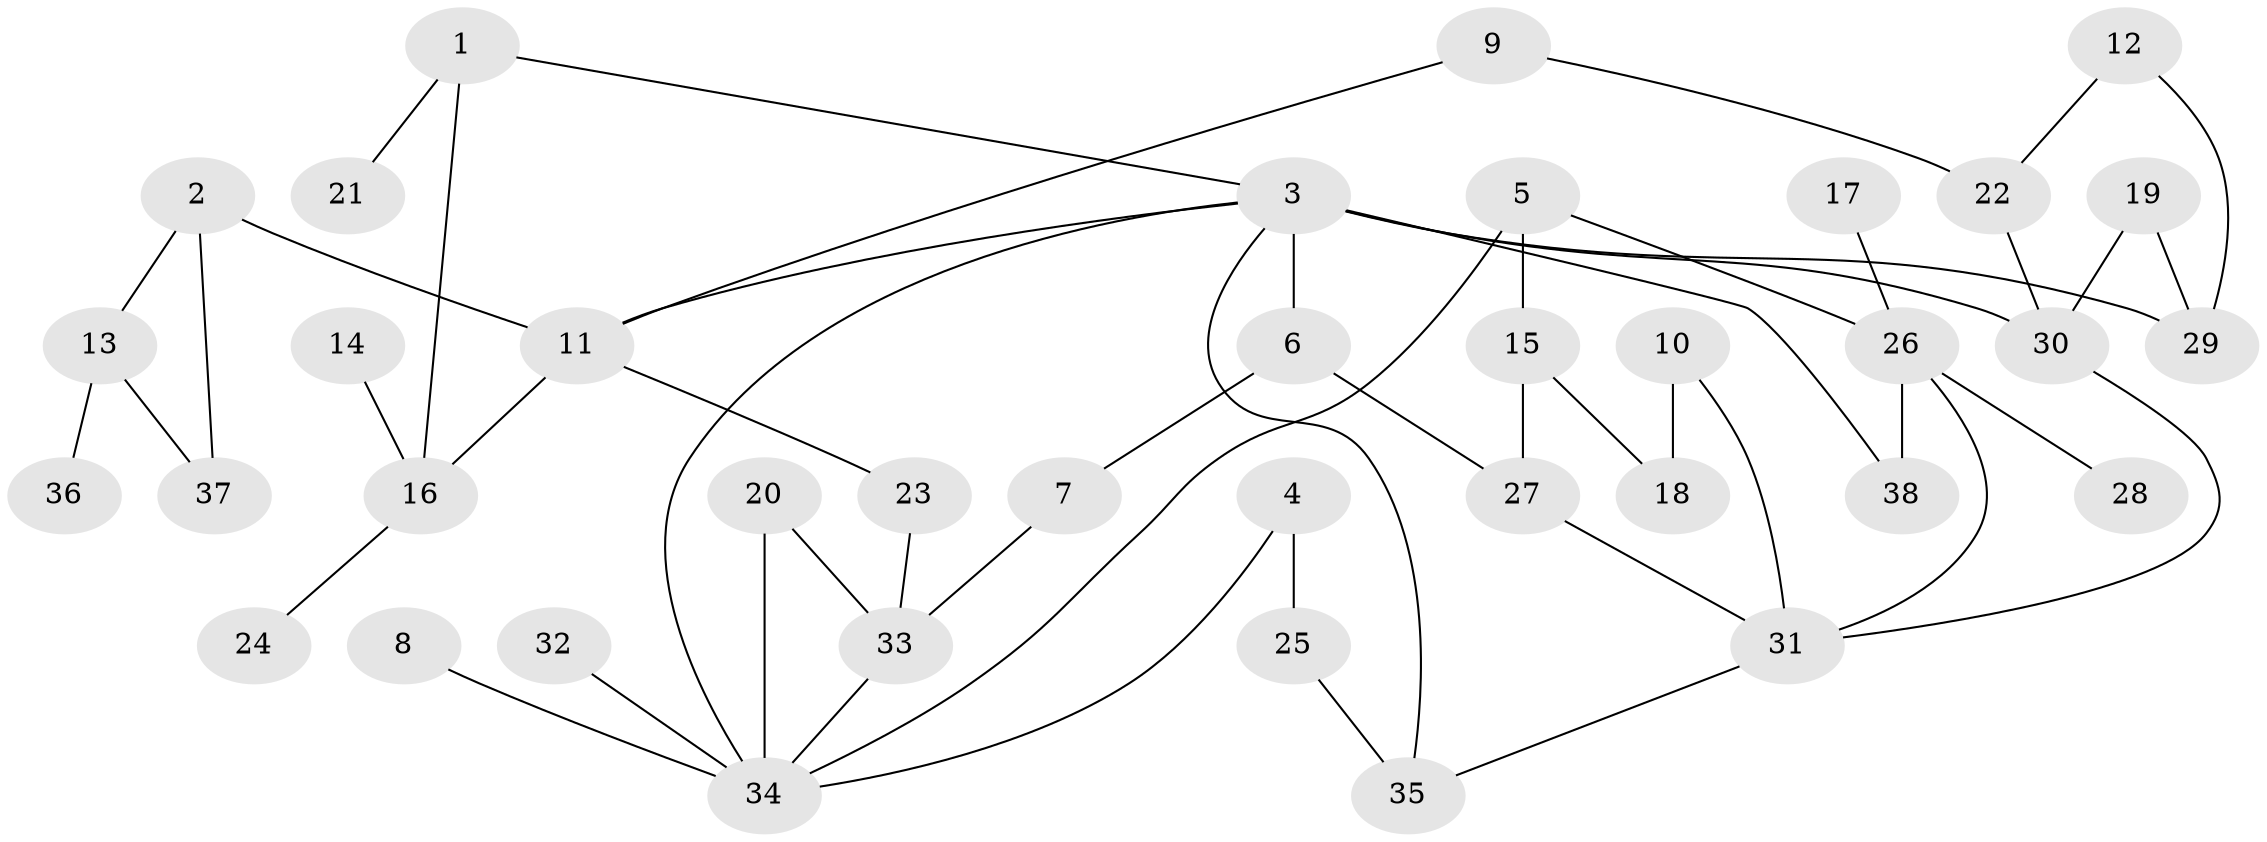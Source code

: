 // original degree distribution, {3: 0.2236842105263158, 5: 0.07894736842105263, 2: 0.3815789473684211, 8: 0.013157894736842105, 1: 0.25, 4: 0.05263157894736842}
// Generated by graph-tools (version 1.1) at 2025/25/03/09/25 03:25:35]
// undirected, 38 vertices, 52 edges
graph export_dot {
graph [start="1"]
  node [color=gray90,style=filled];
  1;
  2;
  3;
  4;
  5;
  6;
  7;
  8;
  9;
  10;
  11;
  12;
  13;
  14;
  15;
  16;
  17;
  18;
  19;
  20;
  21;
  22;
  23;
  24;
  25;
  26;
  27;
  28;
  29;
  30;
  31;
  32;
  33;
  34;
  35;
  36;
  37;
  38;
  1 -- 3 [weight=1.0];
  1 -- 16 [weight=1.0];
  1 -- 21 [weight=1.0];
  2 -- 11 [weight=1.0];
  2 -- 13 [weight=1.0];
  2 -- 37 [weight=1.0];
  3 -- 6 [weight=1.0];
  3 -- 11 [weight=1.0];
  3 -- 29 [weight=1.0];
  3 -- 30 [weight=2.0];
  3 -- 34 [weight=1.0];
  3 -- 35 [weight=1.0];
  3 -- 38 [weight=1.0];
  4 -- 25 [weight=1.0];
  4 -- 34 [weight=1.0];
  5 -- 15 [weight=1.0];
  5 -- 26 [weight=1.0];
  5 -- 34 [weight=1.0];
  6 -- 7 [weight=1.0];
  6 -- 27 [weight=1.0];
  7 -- 33 [weight=1.0];
  8 -- 34 [weight=1.0];
  9 -- 11 [weight=1.0];
  9 -- 22 [weight=1.0];
  10 -- 18 [weight=1.0];
  10 -- 31 [weight=1.0];
  11 -- 16 [weight=1.0];
  11 -- 23 [weight=1.0];
  12 -- 22 [weight=1.0];
  12 -- 29 [weight=1.0];
  13 -- 36 [weight=1.0];
  13 -- 37 [weight=1.0];
  14 -- 16 [weight=1.0];
  15 -- 18 [weight=1.0];
  15 -- 27 [weight=1.0];
  16 -- 24 [weight=1.0];
  17 -- 26 [weight=1.0];
  19 -- 29 [weight=1.0];
  19 -- 30 [weight=1.0];
  20 -- 33 [weight=1.0];
  20 -- 34 [weight=1.0];
  22 -- 30 [weight=1.0];
  23 -- 33 [weight=1.0];
  25 -- 35 [weight=1.0];
  26 -- 28 [weight=1.0];
  26 -- 31 [weight=1.0];
  26 -- 38 [weight=1.0];
  27 -- 31 [weight=1.0];
  30 -- 31 [weight=1.0];
  31 -- 35 [weight=1.0];
  32 -- 34 [weight=1.0];
  33 -- 34 [weight=1.0];
}
